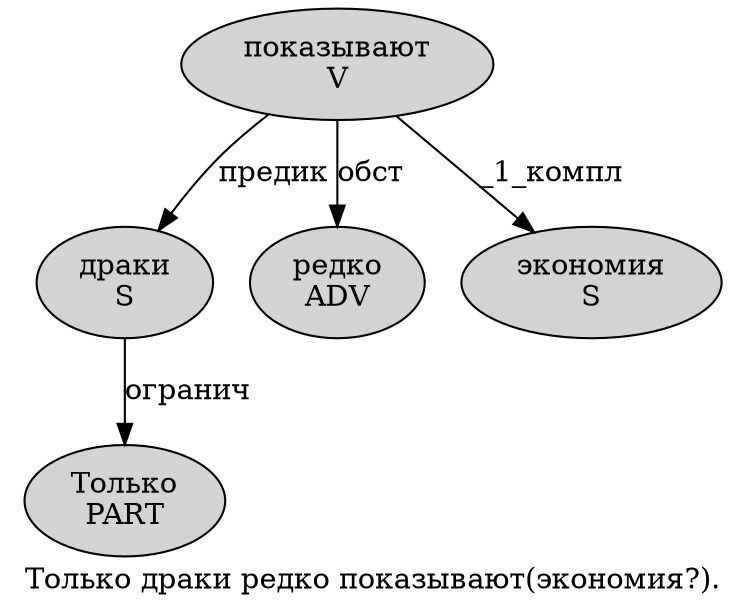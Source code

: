 digraph SENTENCE_4981 {
	graph [label="Только драки редко показывают(экономия?)."]
	node [style=filled]
		0 [label="Только
PART" color="" fillcolor=lightgray penwidth=1 shape=ellipse]
		1 [label="драки
S" color="" fillcolor=lightgray penwidth=1 shape=ellipse]
		2 [label="редко
ADV" color="" fillcolor=lightgray penwidth=1 shape=ellipse]
		3 [label="показывают
V" color="" fillcolor=lightgray penwidth=1 shape=ellipse]
		5 [label="экономия
S" color="" fillcolor=lightgray penwidth=1 shape=ellipse]
			3 -> 1 [label="предик"]
			3 -> 2 [label="обст"]
			3 -> 5 [label="_1_компл"]
			1 -> 0 [label="огранич"]
}